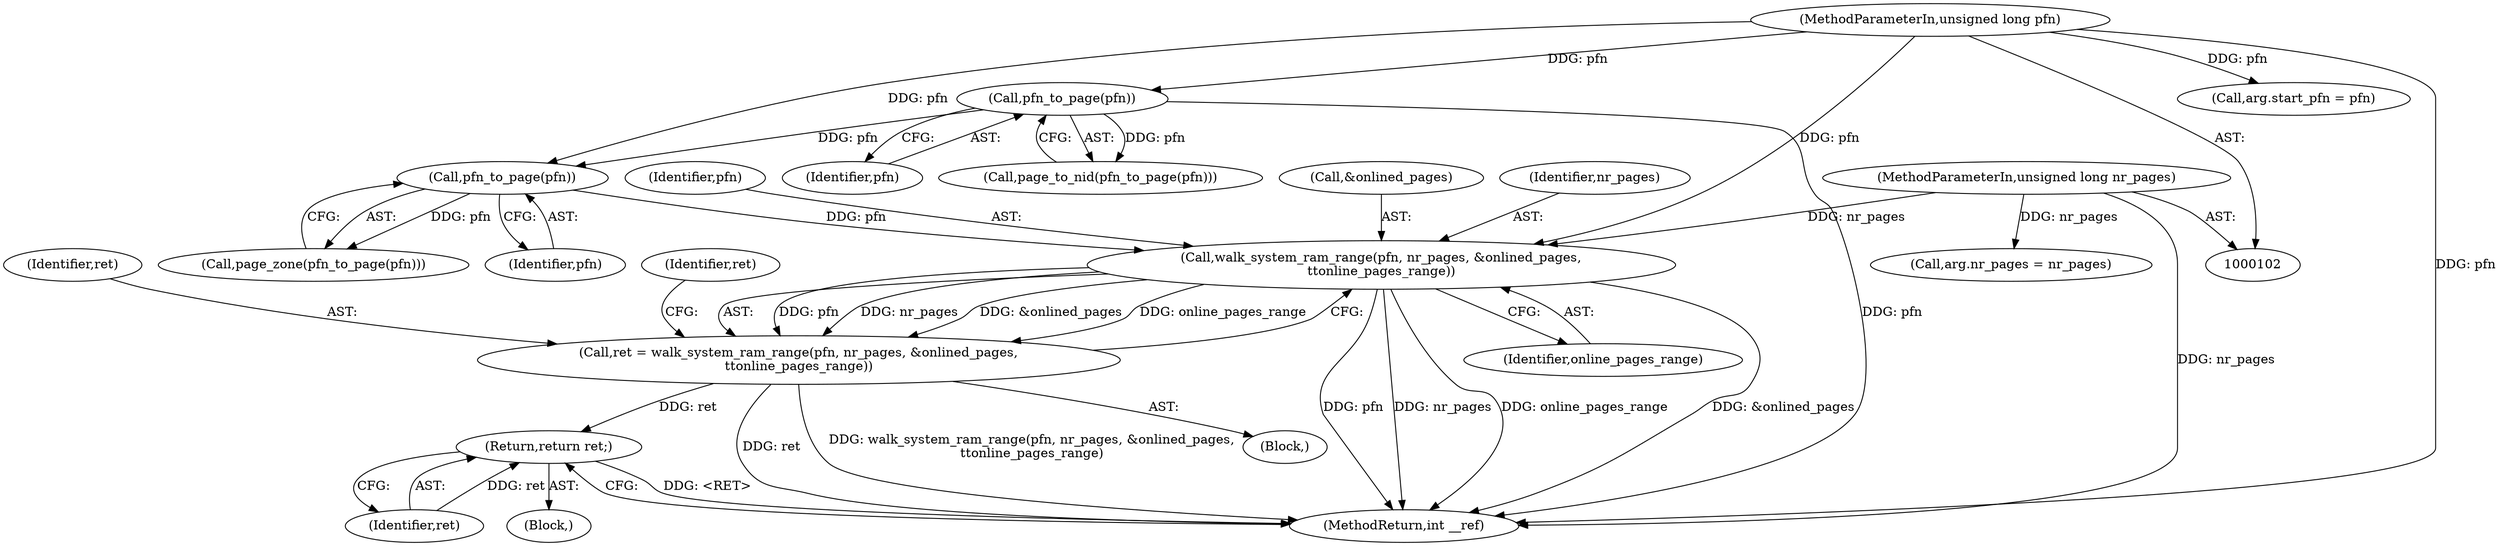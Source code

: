digraph "0_linux_08dff7b7d629807dbb1f398c68dd9cd58dd657a1@API" {
"1000187" [label="(Call,walk_system_ram_range(pfn, nr_pages, &onlined_pages,\n\t\tonline_pages_range))"];
"1000173" [label="(Call,pfn_to_page(pfn))"];
"1000138" [label="(Call,pfn_to_page(pfn))"];
"1000103" [label="(MethodParameterIn,unsigned long pfn)"];
"1000104" [label="(MethodParameterIn,unsigned long nr_pages)"];
"1000185" [label="(Call,ret = walk_system_ram_range(pfn, nr_pages, &onlined_pages,\n\t\tonline_pages_range))"];
"1000204" [label="(Return,return ret;)"];
"1000255" [label="(MethodReturn,int __ref)"];
"1000139" [label="(Identifier,pfn)"];
"1000119" [label="(Call,arg.start_pfn = pfn)"];
"1000172" [label="(Call,page_zone(pfn_to_page(pfn)))"];
"1000105" [label="(Block,)"];
"1000103" [label="(MethodParameterIn,unsigned long pfn)"];
"1000173" [label="(Call,pfn_to_page(pfn))"];
"1000104" [label="(MethodParameterIn,unsigned long nr_pages)"];
"1000189" [label="(Identifier,nr_pages)"];
"1000186" [label="(Identifier,ret)"];
"1000185" [label="(Call,ret = walk_system_ram_range(pfn, nr_pages, &onlined_pages,\n\t\tonline_pages_range))"];
"1000174" [label="(Identifier,pfn)"];
"1000124" [label="(Call,arg.nr_pages = nr_pages)"];
"1000187" [label="(Call,walk_system_ram_range(pfn, nr_pages, &onlined_pages,\n\t\tonline_pages_range))"];
"1000188" [label="(Identifier,pfn)"];
"1000192" [label="(Identifier,online_pages_range)"];
"1000190" [label="(Call,&onlined_pages)"];
"1000138" [label="(Call,pfn_to_page(pfn))"];
"1000204" [label="(Return,return ret;)"];
"1000205" [label="(Identifier,ret)"];
"1000137" [label="(Call,page_to_nid(pfn_to_page(pfn)))"];
"1000195" [label="(Block,)"];
"1000194" [label="(Identifier,ret)"];
"1000187" -> "1000185"  [label="AST: "];
"1000187" -> "1000192"  [label="CFG: "];
"1000188" -> "1000187"  [label="AST: "];
"1000189" -> "1000187"  [label="AST: "];
"1000190" -> "1000187"  [label="AST: "];
"1000192" -> "1000187"  [label="AST: "];
"1000185" -> "1000187"  [label="CFG: "];
"1000187" -> "1000255"  [label="DDG: &onlined_pages"];
"1000187" -> "1000255"  [label="DDG: pfn"];
"1000187" -> "1000255"  [label="DDG: nr_pages"];
"1000187" -> "1000255"  [label="DDG: online_pages_range"];
"1000187" -> "1000185"  [label="DDG: pfn"];
"1000187" -> "1000185"  [label="DDG: nr_pages"];
"1000187" -> "1000185"  [label="DDG: &onlined_pages"];
"1000187" -> "1000185"  [label="DDG: online_pages_range"];
"1000173" -> "1000187"  [label="DDG: pfn"];
"1000103" -> "1000187"  [label="DDG: pfn"];
"1000104" -> "1000187"  [label="DDG: nr_pages"];
"1000173" -> "1000172"  [label="AST: "];
"1000173" -> "1000174"  [label="CFG: "];
"1000174" -> "1000173"  [label="AST: "];
"1000172" -> "1000173"  [label="CFG: "];
"1000173" -> "1000172"  [label="DDG: pfn"];
"1000138" -> "1000173"  [label="DDG: pfn"];
"1000103" -> "1000173"  [label="DDG: pfn"];
"1000138" -> "1000137"  [label="AST: "];
"1000138" -> "1000139"  [label="CFG: "];
"1000139" -> "1000138"  [label="AST: "];
"1000137" -> "1000138"  [label="CFG: "];
"1000138" -> "1000255"  [label="DDG: pfn"];
"1000138" -> "1000137"  [label="DDG: pfn"];
"1000103" -> "1000138"  [label="DDG: pfn"];
"1000103" -> "1000102"  [label="AST: "];
"1000103" -> "1000255"  [label="DDG: pfn"];
"1000103" -> "1000119"  [label="DDG: pfn"];
"1000104" -> "1000102"  [label="AST: "];
"1000104" -> "1000255"  [label="DDG: nr_pages"];
"1000104" -> "1000124"  [label="DDG: nr_pages"];
"1000185" -> "1000105"  [label="AST: "];
"1000186" -> "1000185"  [label="AST: "];
"1000194" -> "1000185"  [label="CFG: "];
"1000185" -> "1000255"  [label="DDG: ret"];
"1000185" -> "1000255"  [label="DDG: walk_system_ram_range(pfn, nr_pages, &onlined_pages,\n\t\tonline_pages_range)"];
"1000185" -> "1000204"  [label="DDG: ret"];
"1000204" -> "1000195"  [label="AST: "];
"1000204" -> "1000205"  [label="CFG: "];
"1000205" -> "1000204"  [label="AST: "];
"1000255" -> "1000204"  [label="CFG: "];
"1000204" -> "1000255"  [label="DDG: <RET>"];
"1000205" -> "1000204"  [label="DDG: ret"];
}
